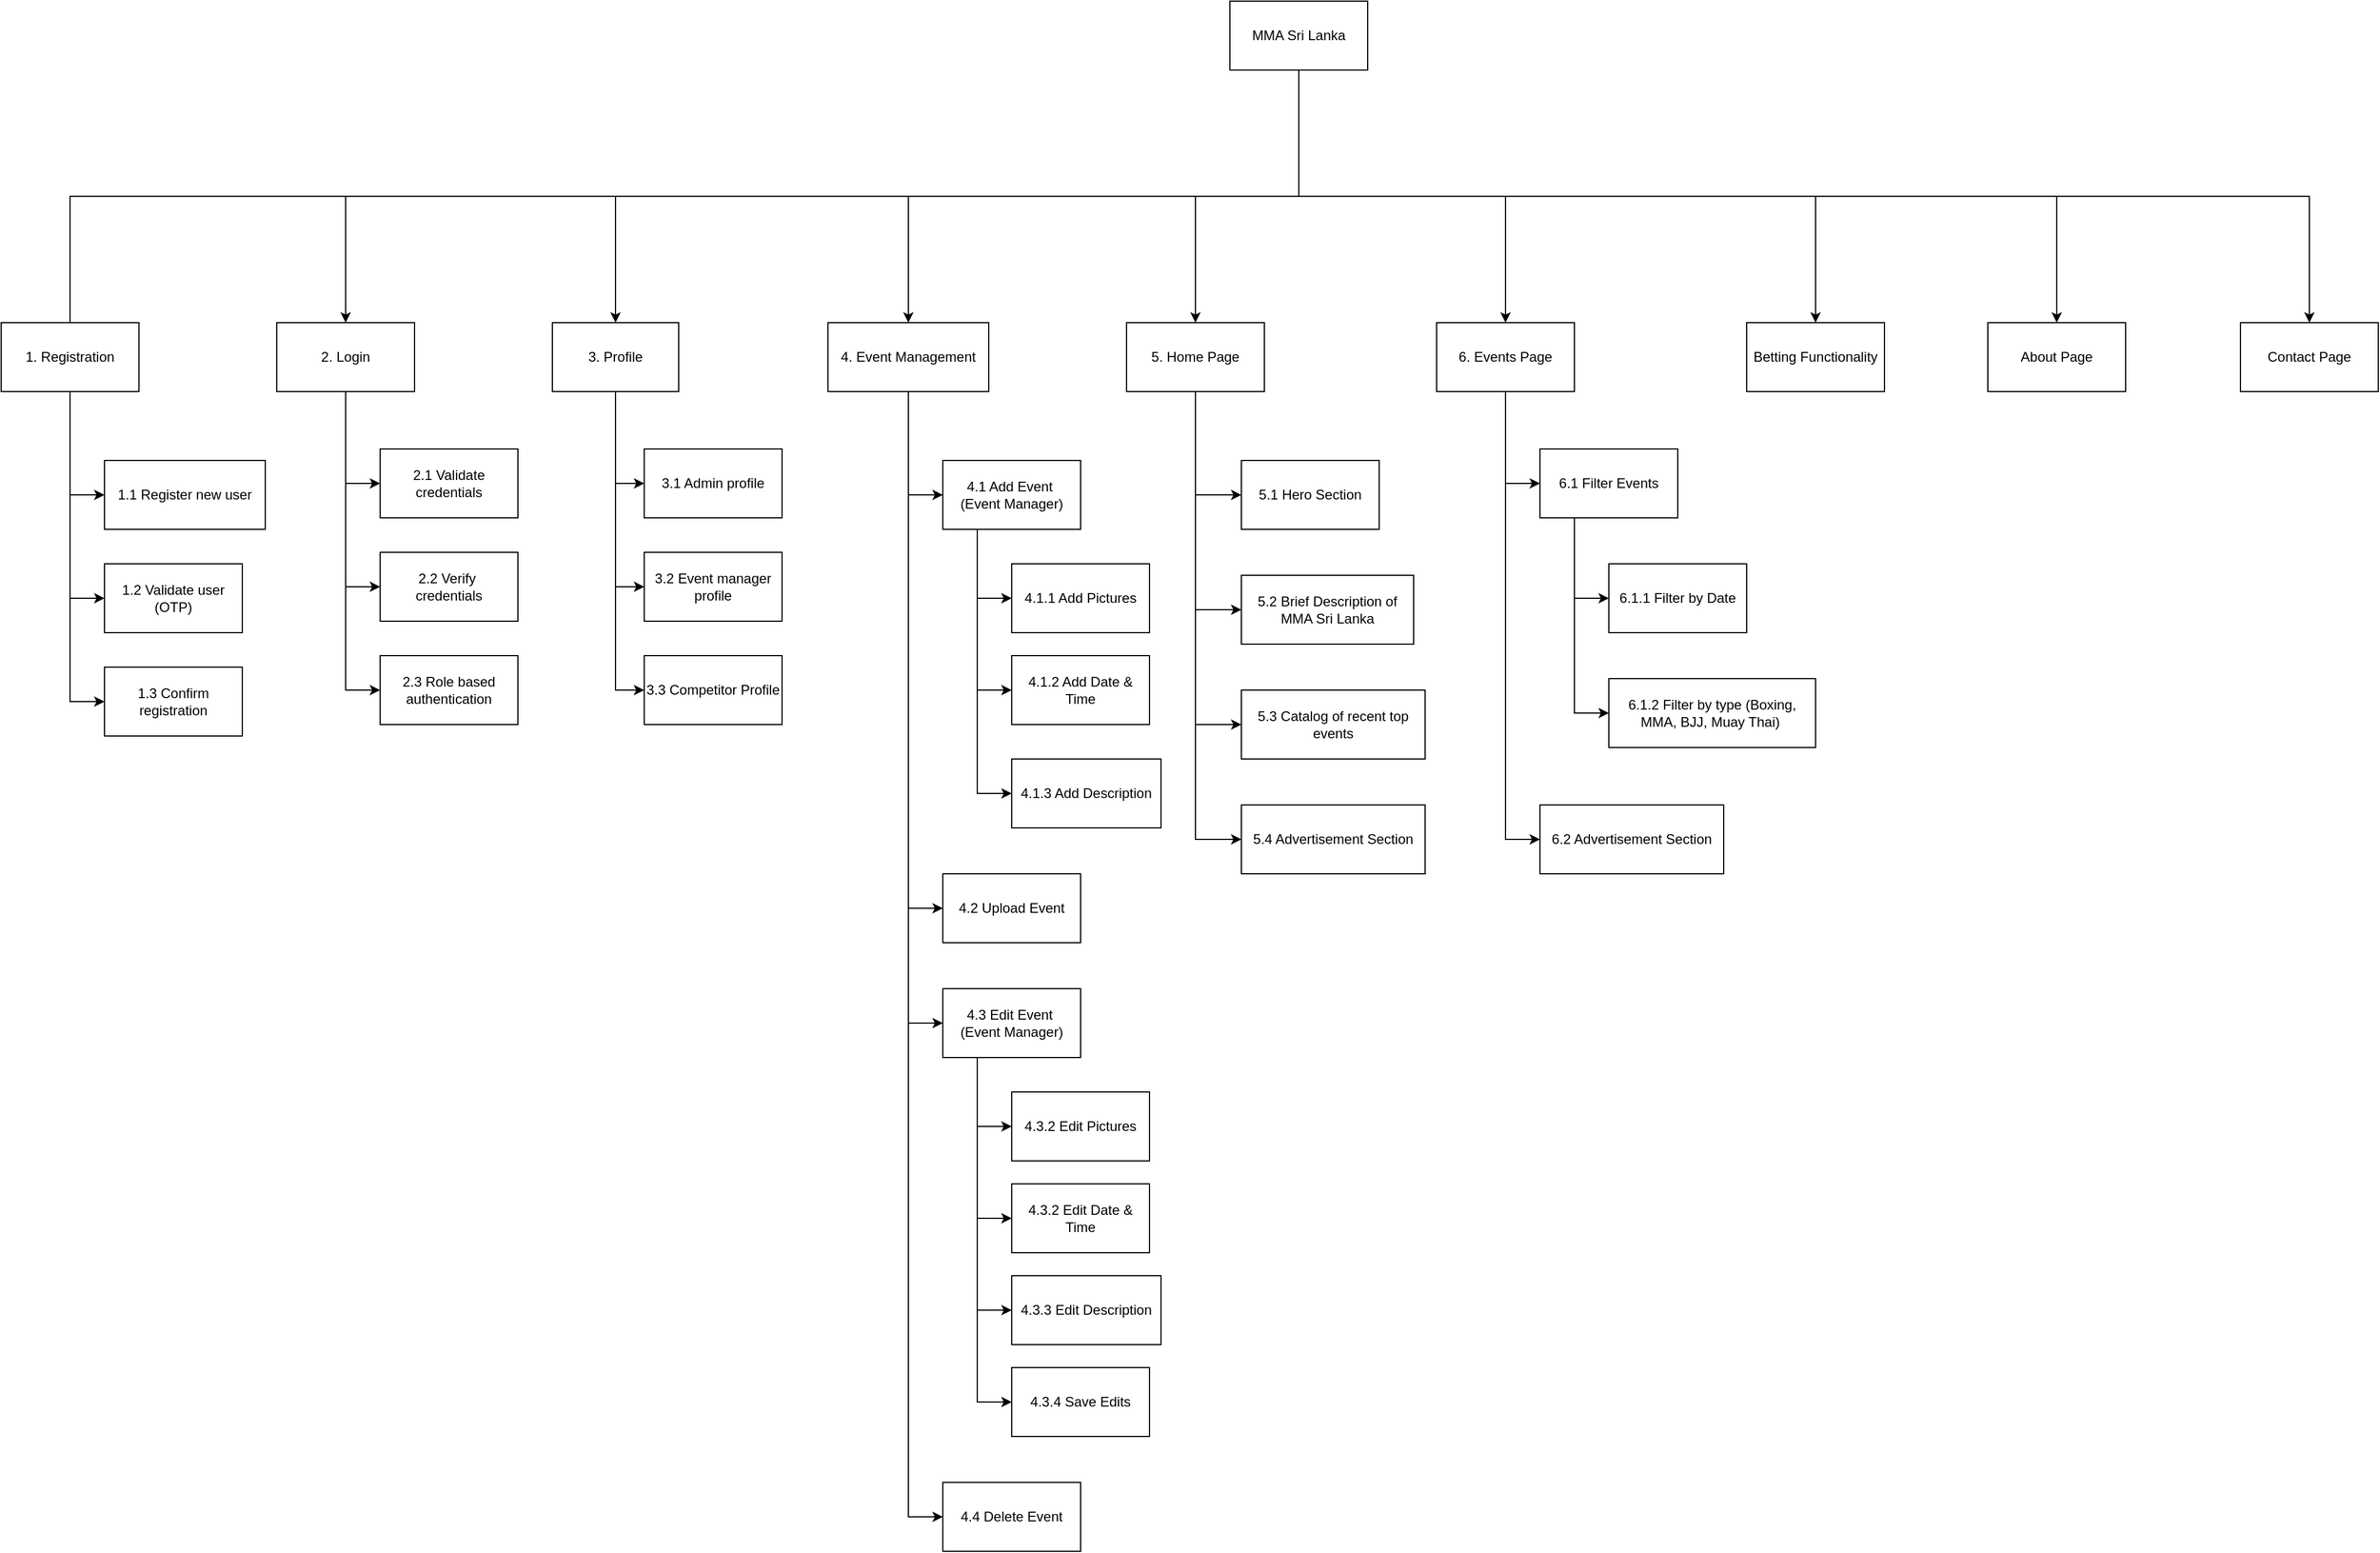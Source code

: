 <mxfile version="28.1.2">
  <diagram name="Page-1" id="4XCOkrREE6T9JBMiZgMP">
    <mxGraphModel dx="1111" dy="1780" grid="1" gridSize="10" guides="1" tooltips="1" connect="1" arrows="1" fold="1" page="1" pageScale="1" pageWidth="850" pageHeight="1100" math="0" shadow="0">
      <root>
        <mxCell id="0" />
        <mxCell id="1" parent="0" />
        <mxCell id="Di358GA9zsQgDLE0gk4m-1" style="edgeStyle=orthogonalEdgeStyle;rounded=0;orthogonalLoop=1;jettySize=auto;html=1;exitX=0.5;exitY=1;exitDx=0;exitDy=0;entryX=0.5;entryY=0;entryDx=0;entryDy=0;shape=wire;dashed=1;endArrow=none;endFill=0;" edge="1" parent="1" source="5IF1ZIwpe9jYq8gnFkuq-1" target="5IF1ZIwpe9jYq8gnFkuq-2">
          <mxGeometry relative="1" as="geometry" />
        </mxCell>
        <mxCell id="Di358GA9zsQgDLE0gk4m-2" style="edgeStyle=orthogonalEdgeStyle;rounded=0;orthogonalLoop=1;jettySize=auto;html=1;exitX=0.5;exitY=1;exitDx=0;exitDy=0;entryX=0.5;entryY=0;entryDx=0;entryDy=0;" edge="1" parent="1" source="5IF1ZIwpe9jYq8gnFkuq-1" target="5IF1ZIwpe9jYq8gnFkuq-3">
          <mxGeometry relative="1" as="geometry" />
        </mxCell>
        <mxCell id="Di358GA9zsQgDLE0gk4m-3" style="edgeStyle=orthogonalEdgeStyle;rounded=0;orthogonalLoop=1;jettySize=auto;html=1;exitX=0.5;exitY=1;exitDx=0;exitDy=0;entryX=0.5;entryY=0;entryDx=0;entryDy=0;" edge="1" parent="1" source="5IF1ZIwpe9jYq8gnFkuq-1" target="5IF1ZIwpe9jYq8gnFkuq-5">
          <mxGeometry relative="1" as="geometry" />
        </mxCell>
        <mxCell id="Di358GA9zsQgDLE0gk4m-4" style="edgeStyle=orthogonalEdgeStyle;rounded=0;orthogonalLoop=1;jettySize=auto;html=1;exitX=0.5;exitY=1;exitDx=0;exitDy=0;entryX=0.5;entryY=0;entryDx=0;entryDy=0;" edge="1" parent="1" source="5IF1ZIwpe9jYq8gnFkuq-1" target="5IF1ZIwpe9jYq8gnFkuq-4">
          <mxGeometry relative="1" as="geometry" />
        </mxCell>
        <mxCell id="Di358GA9zsQgDLE0gk4m-5" style="edgeStyle=orthogonalEdgeStyle;rounded=0;orthogonalLoop=1;jettySize=auto;html=1;exitX=0.5;exitY=1;exitDx=0;exitDy=0;entryX=0.5;entryY=0;entryDx=0;entryDy=0;" edge="1" parent="1" source="5IF1ZIwpe9jYq8gnFkuq-1" target="kDNrH8pa0huW1Xx7Rnd4-1">
          <mxGeometry relative="1" as="geometry" />
        </mxCell>
        <mxCell id="Di358GA9zsQgDLE0gk4m-6" style="edgeStyle=orthogonalEdgeStyle;rounded=0;orthogonalLoop=1;jettySize=auto;html=1;exitX=0.5;exitY=1;exitDx=0;exitDy=0;entryX=0.5;entryY=0;entryDx=0;entryDy=0;" edge="1" parent="1" source="5IF1ZIwpe9jYq8gnFkuq-1" target="kDNrH8pa0huW1Xx7Rnd4-2">
          <mxGeometry relative="1" as="geometry" />
        </mxCell>
        <mxCell id="Di358GA9zsQgDLE0gk4m-42" style="edgeStyle=orthogonalEdgeStyle;rounded=0;orthogonalLoop=1;jettySize=auto;html=1;exitX=0.5;exitY=1;exitDx=0;exitDy=0;entryX=0.5;entryY=0;entryDx=0;entryDy=0;" edge="1" parent="1" source="5IF1ZIwpe9jYq8gnFkuq-1" target="IpIS_R521S_r5ul5ybi_-1">
          <mxGeometry relative="1" as="geometry" />
        </mxCell>
        <mxCell id="Di358GA9zsQgDLE0gk4m-43" style="edgeStyle=orthogonalEdgeStyle;rounded=0;orthogonalLoop=1;jettySize=auto;html=1;exitX=0.5;exitY=1;exitDx=0;exitDy=0;entryX=0.5;entryY=0;entryDx=0;entryDy=0;" edge="1" parent="1" source="5IF1ZIwpe9jYq8gnFkuq-1" target="kDNrH8pa0huW1Xx7Rnd4-4">
          <mxGeometry relative="1" as="geometry" />
        </mxCell>
        <mxCell id="Di358GA9zsQgDLE0gk4m-44" style="edgeStyle=orthogonalEdgeStyle;rounded=0;orthogonalLoop=1;jettySize=auto;html=1;exitX=0.5;exitY=1;exitDx=0;exitDy=0;" edge="1" parent="1" source="5IF1ZIwpe9jYq8gnFkuq-1" target="kDNrH8pa0huW1Xx7Rnd4-3">
          <mxGeometry relative="1" as="geometry" />
        </mxCell>
        <mxCell id="5IF1ZIwpe9jYq8gnFkuq-1" value="MMA Sri Lanka" style="rounded=0;whiteSpace=wrap;html=1;" parent="1" vertex="1">
          <mxGeometry x="1110" y="-120" width="120" height="60" as="geometry" />
        </mxCell>
        <mxCell id="Di358GA9zsQgDLE0gk4m-7" style="edgeStyle=orthogonalEdgeStyle;rounded=0;orthogonalLoop=1;jettySize=auto;html=1;exitX=0.5;exitY=1;exitDx=0;exitDy=0;entryX=0;entryY=0.5;entryDx=0;entryDy=0;" edge="1" parent="1" source="5IF1ZIwpe9jYq8gnFkuq-2" target="kDNrH8pa0huW1Xx7Rnd4-6">
          <mxGeometry relative="1" as="geometry" />
        </mxCell>
        <mxCell id="Di358GA9zsQgDLE0gk4m-8" style="edgeStyle=orthogonalEdgeStyle;rounded=0;orthogonalLoop=1;jettySize=auto;html=1;exitX=0.5;exitY=1;exitDx=0;exitDy=0;entryX=0;entryY=0.5;entryDx=0;entryDy=0;" edge="1" parent="1" source="5IF1ZIwpe9jYq8gnFkuq-2" target="kDNrH8pa0huW1Xx7Rnd4-7">
          <mxGeometry relative="1" as="geometry" />
        </mxCell>
        <mxCell id="Di358GA9zsQgDLE0gk4m-9" style="edgeStyle=orthogonalEdgeStyle;rounded=0;orthogonalLoop=1;jettySize=auto;html=1;exitX=0.5;exitY=1;exitDx=0;exitDy=0;entryX=0;entryY=0.5;entryDx=0;entryDy=0;" edge="1" parent="1" source="5IF1ZIwpe9jYq8gnFkuq-2" target="kDNrH8pa0huW1Xx7Rnd4-8">
          <mxGeometry relative="1" as="geometry" />
        </mxCell>
        <mxCell id="5IF1ZIwpe9jYq8gnFkuq-2" value="1. Registration" style="rounded=0;whiteSpace=wrap;html=1;" parent="1" vertex="1">
          <mxGeometry x="40" y="160" width="120" height="60" as="geometry" />
        </mxCell>
        <mxCell id="Di358GA9zsQgDLE0gk4m-10" style="edgeStyle=orthogonalEdgeStyle;rounded=0;orthogonalLoop=1;jettySize=auto;html=1;exitX=0.5;exitY=1;exitDx=0;exitDy=0;entryX=0;entryY=0.5;entryDx=0;entryDy=0;" edge="1" parent="1" source="5IF1ZIwpe9jYq8gnFkuq-3" target="kDNrH8pa0huW1Xx7Rnd4-10">
          <mxGeometry relative="1" as="geometry" />
        </mxCell>
        <mxCell id="Di358GA9zsQgDLE0gk4m-11" style="edgeStyle=orthogonalEdgeStyle;rounded=0;orthogonalLoop=1;jettySize=auto;html=1;exitX=0.5;exitY=1;exitDx=0;exitDy=0;entryX=0;entryY=0.5;entryDx=0;entryDy=0;" edge="1" parent="1" source="5IF1ZIwpe9jYq8gnFkuq-3" target="kDNrH8pa0huW1Xx7Rnd4-11">
          <mxGeometry relative="1" as="geometry" />
        </mxCell>
        <mxCell id="Di358GA9zsQgDLE0gk4m-12" style="edgeStyle=orthogonalEdgeStyle;rounded=0;orthogonalLoop=1;jettySize=auto;html=1;exitX=0.5;exitY=1;exitDx=0;exitDy=0;entryX=0;entryY=0.5;entryDx=0;entryDy=0;" edge="1" parent="1" source="5IF1ZIwpe9jYq8gnFkuq-3" target="kDNrH8pa0huW1Xx7Rnd4-9">
          <mxGeometry relative="1" as="geometry" />
        </mxCell>
        <mxCell id="5IF1ZIwpe9jYq8gnFkuq-3" value="2. Login" style="rounded=0;whiteSpace=wrap;html=1;" parent="1" vertex="1">
          <mxGeometry x="280" y="160" width="120" height="60" as="geometry" />
        </mxCell>
        <mxCell id="Di358GA9zsQgDLE0gk4m-17" style="edgeStyle=orthogonalEdgeStyle;rounded=0;orthogonalLoop=1;jettySize=auto;html=1;exitX=0.5;exitY=1;exitDx=0;exitDy=0;entryX=0;entryY=0.5;entryDx=0;entryDy=0;" edge="1" parent="1" source="5IF1ZIwpe9jYq8gnFkuq-4" target="kDNrH8pa0huW1Xx7Rnd4-16">
          <mxGeometry relative="1" as="geometry" />
        </mxCell>
        <mxCell id="Di358GA9zsQgDLE0gk4m-32" style="edgeStyle=orthogonalEdgeStyle;rounded=0;orthogonalLoop=1;jettySize=auto;html=1;exitX=0.5;exitY=1;exitDx=0;exitDy=0;entryX=0;entryY=0.5;entryDx=0;entryDy=0;" edge="1" parent="1" source="5IF1ZIwpe9jYq8gnFkuq-4" target="Di358GA9zsQgDLE0gk4m-27">
          <mxGeometry relative="1" as="geometry" />
        </mxCell>
        <mxCell id="Di358GA9zsQgDLE0gk4m-33" style="edgeStyle=orthogonalEdgeStyle;rounded=0;orthogonalLoop=1;jettySize=auto;html=1;exitX=0.5;exitY=1;exitDx=0;exitDy=0;entryX=0;entryY=0.5;entryDx=0;entryDy=0;" edge="1" parent="1" source="5IF1ZIwpe9jYq8gnFkuq-4" target="kDNrH8pa0huW1Xx7Rnd4-26">
          <mxGeometry relative="1" as="geometry" />
        </mxCell>
        <mxCell id="Di358GA9zsQgDLE0gk4m-34" style="edgeStyle=orthogonalEdgeStyle;rounded=0;orthogonalLoop=1;jettySize=auto;html=1;exitX=0.5;exitY=1;exitDx=0;exitDy=0;entryX=0;entryY=0.5;entryDx=0;entryDy=0;" edge="1" parent="1" source="5IF1ZIwpe9jYq8gnFkuq-4" target="kDNrH8pa0huW1Xx7Rnd4-20">
          <mxGeometry relative="1" as="geometry" />
        </mxCell>
        <mxCell id="5IF1ZIwpe9jYq8gnFkuq-4" value="4. Event Management" style="rounded=0;whiteSpace=wrap;html=1;" parent="1" vertex="1">
          <mxGeometry x="760" y="160" width="140" height="60" as="geometry" />
        </mxCell>
        <mxCell id="Di358GA9zsQgDLE0gk4m-13" style="edgeStyle=orthogonalEdgeStyle;rounded=0;orthogonalLoop=1;jettySize=auto;html=1;exitX=0.5;exitY=1;exitDx=0;exitDy=0;entryX=0;entryY=0.5;entryDx=0;entryDy=0;" edge="1" parent="1" source="5IF1ZIwpe9jYq8gnFkuq-5" target="kDNrH8pa0huW1Xx7Rnd4-12">
          <mxGeometry relative="1" as="geometry" />
        </mxCell>
        <mxCell id="Di358GA9zsQgDLE0gk4m-14" style="edgeStyle=orthogonalEdgeStyle;rounded=0;orthogonalLoop=1;jettySize=auto;html=1;exitX=0.5;exitY=1;exitDx=0;exitDy=0;entryX=0;entryY=0.5;entryDx=0;entryDy=0;" edge="1" parent="1" source="5IF1ZIwpe9jYq8gnFkuq-5" target="kDNrH8pa0huW1Xx7Rnd4-14">
          <mxGeometry relative="1" as="geometry" />
        </mxCell>
        <mxCell id="Di358GA9zsQgDLE0gk4m-15" style="edgeStyle=orthogonalEdgeStyle;rounded=0;orthogonalLoop=1;jettySize=auto;html=1;exitX=0.5;exitY=1;exitDx=0;exitDy=0;entryX=0;entryY=0.5;entryDx=0;entryDy=0;" edge="1" parent="1" source="5IF1ZIwpe9jYq8gnFkuq-5" target="kDNrH8pa0huW1Xx7Rnd4-15">
          <mxGeometry relative="1" as="geometry" />
        </mxCell>
        <mxCell id="5IF1ZIwpe9jYq8gnFkuq-5" value="3. Profile" style="rounded=0;whiteSpace=wrap;html=1;" parent="1" vertex="1">
          <mxGeometry x="520" y="160" width="110" height="60" as="geometry" />
        </mxCell>
        <mxCell id="Di358GA9zsQgDLE0gk4m-35" style="edgeStyle=orthogonalEdgeStyle;rounded=0;orthogonalLoop=1;jettySize=auto;html=1;exitX=0.5;exitY=1;exitDx=0;exitDy=0;entryX=0;entryY=0.5;entryDx=0;entryDy=0;" edge="1" parent="1" source="kDNrH8pa0huW1Xx7Rnd4-1" target="kDNrH8pa0huW1Xx7Rnd4-27">
          <mxGeometry relative="1" as="geometry" />
        </mxCell>
        <mxCell id="Di358GA9zsQgDLE0gk4m-36" style="edgeStyle=orthogonalEdgeStyle;rounded=0;orthogonalLoop=1;jettySize=auto;html=1;exitX=0.5;exitY=1;exitDx=0;exitDy=0;entryX=0;entryY=0.5;entryDx=0;entryDy=0;" edge="1" parent="1" source="kDNrH8pa0huW1Xx7Rnd4-1" target="kDNrH8pa0huW1Xx7Rnd4-28">
          <mxGeometry relative="1" as="geometry" />
        </mxCell>
        <mxCell id="Di358GA9zsQgDLE0gk4m-37" style="edgeStyle=orthogonalEdgeStyle;rounded=0;orthogonalLoop=1;jettySize=auto;html=1;exitX=0.5;exitY=1;exitDx=0;exitDy=0;entryX=0;entryY=0.5;entryDx=0;entryDy=0;" edge="1" parent="1" source="kDNrH8pa0huW1Xx7Rnd4-1" target="kDNrH8pa0huW1Xx7Rnd4-29">
          <mxGeometry relative="1" as="geometry" />
        </mxCell>
        <mxCell id="Di358GA9zsQgDLE0gk4m-58" style="edgeStyle=orthogonalEdgeStyle;rounded=0;orthogonalLoop=1;jettySize=auto;html=1;exitX=0.5;exitY=1;exitDx=0;exitDy=0;entryX=0;entryY=0.5;entryDx=0;entryDy=0;" edge="1" parent="1" source="kDNrH8pa0huW1Xx7Rnd4-1" target="Di358GA9zsQgDLE0gk4m-57">
          <mxGeometry relative="1" as="geometry" />
        </mxCell>
        <mxCell id="kDNrH8pa0huW1Xx7Rnd4-1" value="5. Home Page" style="rounded=0;whiteSpace=wrap;html=1;" parent="1" vertex="1">
          <mxGeometry x="1020" y="160" width="120" height="60" as="geometry" />
        </mxCell>
        <mxCell id="Di358GA9zsQgDLE0gk4m-38" style="edgeStyle=orthogonalEdgeStyle;rounded=0;orthogonalLoop=1;jettySize=auto;html=1;exitX=0.5;exitY=1;exitDx=0;exitDy=0;entryX=0;entryY=0.5;entryDx=0;entryDy=0;" edge="1" parent="1" source="kDNrH8pa0huW1Xx7Rnd4-2" target="kDNrH8pa0huW1Xx7Rnd4-30">
          <mxGeometry relative="1" as="geometry" />
        </mxCell>
        <mxCell id="Di358GA9zsQgDLE0gk4m-60" style="edgeStyle=orthogonalEdgeStyle;rounded=0;orthogonalLoop=1;jettySize=auto;html=1;exitX=0.5;exitY=1;exitDx=0;exitDy=0;entryX=0;entryY=0.5;entryDx=0;entryDy=0;" edge="1" parent="1" source="kDNrH8pa0huW1Xx7Rnd4-2" target="Di358GA9zsQgDLE0gk4m-59">
          <mxGeometry relative="1" as="geometry" />
        </mxCell>
        <mxCell id="kDNrH8pa0huW1Xx7Rnd4-2" value="6. Events Page" style="rounded=0;whiteSpace=wrap;html=1;" parent="1" vertex="1">
          <mxGeometry x="1290" y="160" width="120" height="60" as="geometry" />
        </mxCell>
        <mxCell id="kDNrH8pa0huW1Xx7Rnd4-3" value="Contact Page" style="rounded=0;whiteSpace=wrap;html=1;" parent="1" vertex="1">
          <mxGeometry x="1990" y="160" width="120" height="60" as="geometry" />
        </mxCell>
        <mxCell id="kDNrH8pa0huW1Xx7Rnd4-4" value="About Page" style="rounded=0;whiteSpace=wrap;html=1;" parent="1" vertex="1">
          <mxGeometry x="1770" y="160" width="120" height="60" as="geometry" />
        </mxCell>
        <mxCell id="kDNrH8pa0huW1Xx7Rnd4-6" value="1.1 Register new user" style="rounded=0;whiteSpace=wrap;html=1;fontStyle=0" parent="1" vertex="1">
          <mxGeometry x="130" y="280" width="140" height="60" as="geometry" />
        </mxCell>
        <mxCell id="kDNrH8pa0huW1Xx7Rnd4-7" value="1.2 Validate user (OTP)" style="rounded=0;whiteSpace=wrap;html=1;fontStyle=0" parent="1" vertex="1">
          <mxGeometry x="130" y="370" width="120" height="60" as="geometry" />
        </mxCell>
        <mxCell id="kDNrH8pa0huW1Xx7Rnd4-8" value="1.3 Confirm registration" style="rounded=0;whiteSpace=wrap;html=1;fontStyle=0" parent="1" vertex="1">
          <mxGeometry x="130" y="460" width="120" height="60" as="geometry" />
        </mxCell>
        <mxCell id="kDNrH8pa0huW1Xx7Rnd4-9" value="2.3 Role based authentication" style="rounded=0;whiteSpace=wrap;html=1;" parent="1" vertex="1">
          <mxGeometry x="370" y="450" width="120" height="60" as="geometry" />
        </mxCell>
        <mxCell id="kDNrH8pa0huW1Xx7Rnd4-10" value="2.1 Validate credentials" style="rounded=0;whiteSpace=wrap;html=1;" parent="1" vertex="1">
          <mxGeometry x="370" y="270" width="120" height="60" as="geometry" />
        </mxCell>
        <mxCell id="kDNrH8pa0huW1Xx7Rnd4-11" value="2.2 Verify&amp;nbsp;&lt;div&gt;credentials&lt;/div&gt;" style="rounded=0;whiteSpace=wrap;html=1;" parent="1" vertex="1">
          <mxGeometry x="370" y="360" width="120" height="60" as="geometry" />
        </mxCell>
        <mxCell id="kDNrH8pa0huW1Xx7Rnd4-12" value="3.1 Admin profile" style="rounded=0;whiteSpace=wrap;html=1;" parent="1" vertex="1">
          <mxGeometry x="600" y="270" width="120" height="60" as="geometry" />
        </mxCell>
        <mxCell id="kDNrH8pa0huW1Xx7Rnd4-14" value="3.2 Event manager&lt;div&gt;profile&lt;/div&gt;" style="rounded=0;whiteSpace=wrap;html=1;" parent="1" vertex="1">
          <mxGeometry x="600" y="360" width="120" height="60" as="geometry" />
        </mxCell>
        <mxCell id="kDNrH8pa0huW1Xx7Rnd4-15" value="3.3 Competitor Profile" style="rounded=0;whiteSpace=wrap;html=1;" parent="1" vertex="1">
          <mxGeometry x="600" y="450" width="120" height="60" as="geometry" />
        </mxCell>
        <mxCell id="Di358GA9zsQgDLE0gk4m-18" style="edgeStyle=orthogonalEdgeStyle;rounded=0;orthogonalLoop=1;jettySize=auto;html=1;exitX=0.25;exitY=1;exitDx=0;exitDy=0;entryX=0;entryY=0.5;entryDx=0;entryDy=0;" edge="1" parent="1" source="kDNrH8pa0huW1Xx7Rnd4-16" target="kDNrH8pa0huW1Xx7Rnd4-17">
          <mxGeometry relative="1" as="geometry" />
        </mxCell>
        <mxCell id="Di358GA9zsQgDLE0gk4m-19" style="edgeStyle=orthogonalEdgeStyle;rounded=0;orthogonalLoop=1;jettySize=auto;html=1;exitX=0.25;exitY=1;exitDx=0;exitDy=0;entryX=0;entryY=0.5;entryDx=0;entryDy=0;" edge="1" parent="1" source="kDNrH8pa0huW1Xx7Rnd4-16" target="kDNrH8pa0huW1Xx7Rnd4-18">
          <mxGeometry relative="1" as="geometry" />
        </mxCell>
        <mxCell id="Di358GA9zsQgDLE0gk4m-45" style="edgeStyle=orthogonalEdgeStyle;rounded=0;orthogonalLoop=1;jettySize=auto;html=1;exitX=0.25;exitY=1;exitDx=0;exitDy=0;entryX=0;entryY=0.5;entryDx=0;entryDy=0;" edge="1" parent="1" source="kDNrH8pa0huW1Xx7Rnd4-16" target="kDNrH8pa0huW1Xx7Rnd4-19">
          <mxGeometry relative="1" as="geometry" />
        </mxCell>
        <mxCell id="kDNrH8pa0huW1Xx7Rnd4-16" value="4.1 Add Event&amp;nbsp;&lt;div&gt;(Event Manager)&lt;/div&gt;" style="rounded=0;whiteSpace=wrap;html=1;" parent="1" vertex="1">
          <mxGeometry x="860" y="280" width="120" height="60" as="geometry" />
        </mxCell>
        <mxCell id="kDNrH8pa0huW1Xx7Rnd4-17" value="4.1.1 Add Pictures" style="rounded=0;whiteSpace=wrap;html=1;" parent="1" vertex="1">
          <mxGeometry x="920" y="370" width="120" height="60" as="geometry" />
        </mxCell>
        <mxCell id="kDNrH8pa0huW1Xx7Rnd4-18" value="4.1.2 Add Date &amp;amp; Time" style="rounded=0;whiteSpace=wrap;html=1;" parent="1" vertex="1">
          <mxGeometry x="920" y="450" width="120" height="60" as="geometry" />
        </mxCell>
        <mxCell id="kDNrH8pa0huW1Xx7Rnd4-19" value="4.1.3 Add Description" style="rounded=0;whiteSpace=wrap;html=1;" parent="1" vertex="1">
          <mxGeometry x="920" y="540" width="130" height="60" as="geometry" />
        </mxCell>
        <mxCell id="kDNrH8pa0huW1Xx7Rnd4-20" value="4.2 Upload Event" style="rounded=0;whiteSpace=wrap;html=1;" parent="1" vertex="1">
          <mxGeometry x="860" y="640" width="120" height="60" as="geometry" />
        </mxCell>
        <mxCell id="kDNrH8pa0huW1Xx7Rnd4-26" value="4.4 Delete Event" style="rounded=0;whiteSpace=wrap;html=1;" parent="1" vertex="1">
          <mxGeometry x="860" y="1170" width="120" height="60" as="geometry" />
        </mxCell>
        <mxCell id="kDNrH8pa0huW1Xx7Rnd4-27" value="5.1 Hero Section" style="rounded=0;whiteSpace=wrap;html=1;" parent="1" vertex="1">
          <mxGeometry x="1120" y="280" width="120" height="60" as="geometry" />
        </mxCell>
        <mxCell id="kDNrH8pa0huW1Xx7Rnd4-28" value="5.2 Brief Description of MMA Sri Lanka" style="rounded=0;whiteSpace=wrap;html=1;" parent="1" vertex="1">
          <mxGeometry x="1120" y="380" width="150" height="60" as="geometry" />
        </mxCell>
        <mxCell id="kDNrH8pa0huW1Xx7Rnd4-29" value="5.3 Catalog of recent top events" style="rounded=0;whiteSpace=wrap;html=1;" parent="1" vertex="1">
          <mxGeometry x="1120" y="480" width="160" height="60" as="geometry" />
        </mxCell>
        <mxCell id="Di358GA9zsQgDLE0gk4m-52" style="edgeStyle=orthogonalEdgeStyle;rounded=0;orthogonalLoop=1;jettySize=auto;html=1;exitX=0.25;exitY=1;exitDx=0;exitDy=0;entryX=0;entryY=0.5;entryDx=0;entryDy=0;" edge="1" parent="1" source="kDNrH8pa0huW1Xx7Rnd4-30" target="kDNrH8pa0huW1Xx7Rnd4-31">
          <mxGeometry relative="1" as="geometry" />
        </mxCell>
        <mxCell id="Di358GA9zsQgDLE0gk4m-53" style="edgeStyle=orthogonalEdgeStyle;rounded=0;orthogonalLoop=1;jettySize=auto;html=1;exitX=0.25;exitY=1;exitDx=0;exitDy=0;entryX=0;entryY=0.5;entryDx=0;entryDy=0;" edge="1" parent="1" source="kDNrH8pa0huW1Xx7Rnd4-30" target="kDNrH8pa0huW1Xx7Rnd4-32">
          <mxGeometry relative="1" as="geometry" />
        </mxCell>
        <mxCell id="kDNrH8pa0huW1Xx7Rnd4-30" value="6.1 Filter Events" style="rounded=0;whiteSpace=wrap;html=1;" parent="1" vertex="1">
          <mxGeometry x="1380" y="270" width="120" height="60" as="geometry" />
        </mxCell>
        <mxCell id="kDNrH8pa0huW1Xx7Rnd4-31" value="6.1.1 Filter by Date" style="rounded=0;whiteSpace=wrap;html=1;" parent="1" vertex="1">
          <mxGeometry x="1440" y="370" width="120" height="60" as="geometry" />
        </mxCell>
        <mxCell id="kDNrH8pa0huW1Xx7Rnd4-32" value="6.1.2 Filter by type (Boxing, MMA, BJJ, Muay Thai)&amp;nbsp;" style="rounded=0;whiteSpace=wrap;html=1;" parent="1" vertex="1">
          <mxGeometry x="1440" y="470" width="180" height="60" as="geometry" />
        </mxCell>
        <mxCell id="IpIS_R521S_r5ul5ybi_-1" value="Betting Functionality" style="rounded=0;whiteSpace=wrap;html=1;" parent="1" vertex="1">
          <mxGeometry x="1560" y="160" width="120" height="60" as="geometry" />
        </mxCell>
        <mxCell id="Di358GA9zsQgDLE0gk4m-61" style="edgeStyle=orthogonalEdgeStyle;rounded=0;orthogonalLoop=1;jettySize=auto;html=1;exitX=0.25;exitY=1;exitDx=0;exitDy=0;entryX=0;entryY=0.5;entryDx=0;entryDy=0;" edge="1" parent="1" source="Di358GA9zsQgDLE0gk4m-27" target="Di358GA9zsQgDLE0gk4m-28">
          <mxGeometry relative="1" as="geometry" />
        </mxCell>
        <mxCell id="Di358GA9zsQgDLE0gk4m-62" style="edgeStyle=orthogonalEdgeStyle;rounded=0;orthogonalLoop=1;jettySize=auto;html=1;exitX=0.25;exitY=1;exitDx=0;exitDy=0;entryX=0;entryY=0.5;entryDx=0;entryDy=0;" edge="1" parent="1" source="Di358GA9zsQgDLE0gk4m-27" target="Di358GA9zsQgDLE0gk4m-29">
          <mxGeometry relative="1" as="geometry" />
        </mxCell>
        <mxCell id="Di358GA9zsQgDLE0gk4m-63" style="edgeStyle=orthogonalEdgeStyle;rounded=0;orthogonalLoop=1;jettySize=auto;html=1;exitX=0.25;exitY=1;exitDx=0;exitDy=0;entryX=0;entryY=0.5;entryDx=0;entryDy=0;" edge="1" parent="1" source="Di358GA9zsQgDLE0gk4m-27" target="Di358GA9zsQgDLE0gk4m-30">
          <mxGeometry relative="1" as="geometry" />
        </mxCell>
        <mxCell id="Di358GA9zsQgDLE0gk4m-64" style="edgeStyle=orthogonalEdgeStyle;rounded=0;orthogonalLoop=1;jettySize=auto;html=1;exitX=0.25;exitY=1;exitDx=0;exitDy=0;entryX=0;entryY=0.5;entryDx=0;entryDy=0;" edge="1" parent="1" source="Di358GA9zsQgDLE0gk4m-27" target="Di358GA9zsQgDLE0gk4m-31">
          <mxGeometry relative="1" as="geometry" />
        </mxCell>
        <mxCell id="Di358GA9zsQgDLE0gk4m-27" value="4.3 Edit Event&amp;nbsp;&lt;div&gt;(Event Manager)&lt;/div&gt;" style="rounded=0;whiteSpace=wrap;html=1;" vertex="1" parent="1">
          <mxGeometry x="860" y="740" width="120" height="60" as="geometry" />
        </mxCell>
        <mxCell id="Di358GA9zsQgDLE0gk4m-28" value="4.3.2 Edit Pictures" style="rounded=0;whiteSpace=wrap;html=1;" vertex="1" parent="1">
          <mxGeometry x="920" y="830" width="120" height="60" as="geometry" />
        </mxCell>
        <mxCell id="Di358GA9zsQgDLE0gk4m-29" value="4.3.2 Edit Date &amp;amp; Time" style="rounded=0;whiteSpace=wrap;html=1;" vertex="1" parent="1">
          <mxGeometry x="920" y="910" width="120" height="60" as="geometry" />
        </mxCell>
        <mxCell id="Di358GA9zsQgDLE0gk4m-30" value="4.3.3 Edit Description" style="rounded=0;whiteSpace=wrap;html=1;" vertex="1" parent="1">
          <mxGeometry x="920" y="990" width="130" height="60" as="geometry" />
        </mxCell>
        <mxCell id="Di358GA9zsQgDLE0gk4m-31" value="4.3.4 Save Edits" style="rounded=0;whiteSpace=wrap;html=1;" vertex="1" parent="1">
          <mxGeometry x="920" y="1070" width="120" height="60" as="geometry" />
        </mxCell>
        <mxCell id="Di358GA9zsQgDLE0gk4m-47" style="edgeStyle=orthogonalEdgeStyle;rounded=0;orthogonalLoop=1;jettySize=auto;html=1;exitX=0.5;exitY=1;exitDx=0;exitDy=0;" edge="1" parent="1" source="Di358GA9zsQgDLE0gk4m-31" target="Di358GA9zsQgDLE0gk4m-31">
          <mxGeometry relative="1" as="geometry" />
        </mxCell>
        <mxCell id="Di358GA9zsQgDLE0gk4m-57" value="5.4 Advertisement Section" style="rounded=0;whiteSpace=wrap;html=1;" vertex="1" parent="1">
          <mxGeometry x="1120" y="580" width="160" height="60" as="geometry" />
        </mxCell>
        <mxCell id="Di358GA9zsQgDLE0gk4m-59" value="6.2 Advertisement Section" style="rounded=0;whiteSpace=wrap;html=1;" vertex="1" parent="1">
          <mxGeometry x="1380" y="580" width="160" height="60" as="geometry" />
        </mxCell>
      </root>
    </mxGraphModel>
  </diagram>
</mxfile>
